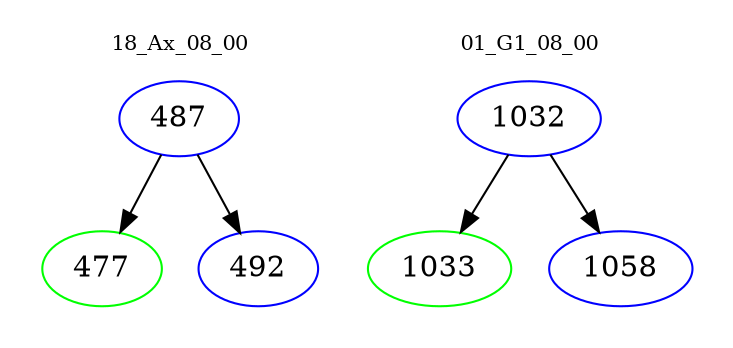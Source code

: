 digraph{
subgraph cluster_0 {
color = white
label = "18_Ax_08_00";
fontsize=10;
T0_487 [label="487", color="blue"]
T0_487 -> T0_477 [color="black"]
T0_477 [label="477", color="green"]
T0_487 -> T0_492 [color="black"]
T0_492 [label="492", color="blue"]
}
subgraph cluster_1 {
color = white
label = "01_G1_08_00";
fontsize=10;
T1_1032 [label="1032", color="blue"]
T1_1032 -> T1_1033 [color="black"]
T1_1033 [label="1033", color="green"]
T1_1032 -> T1_1058 [color="black"]
T1_1058 [label="1058", color="blue"]
}
}
